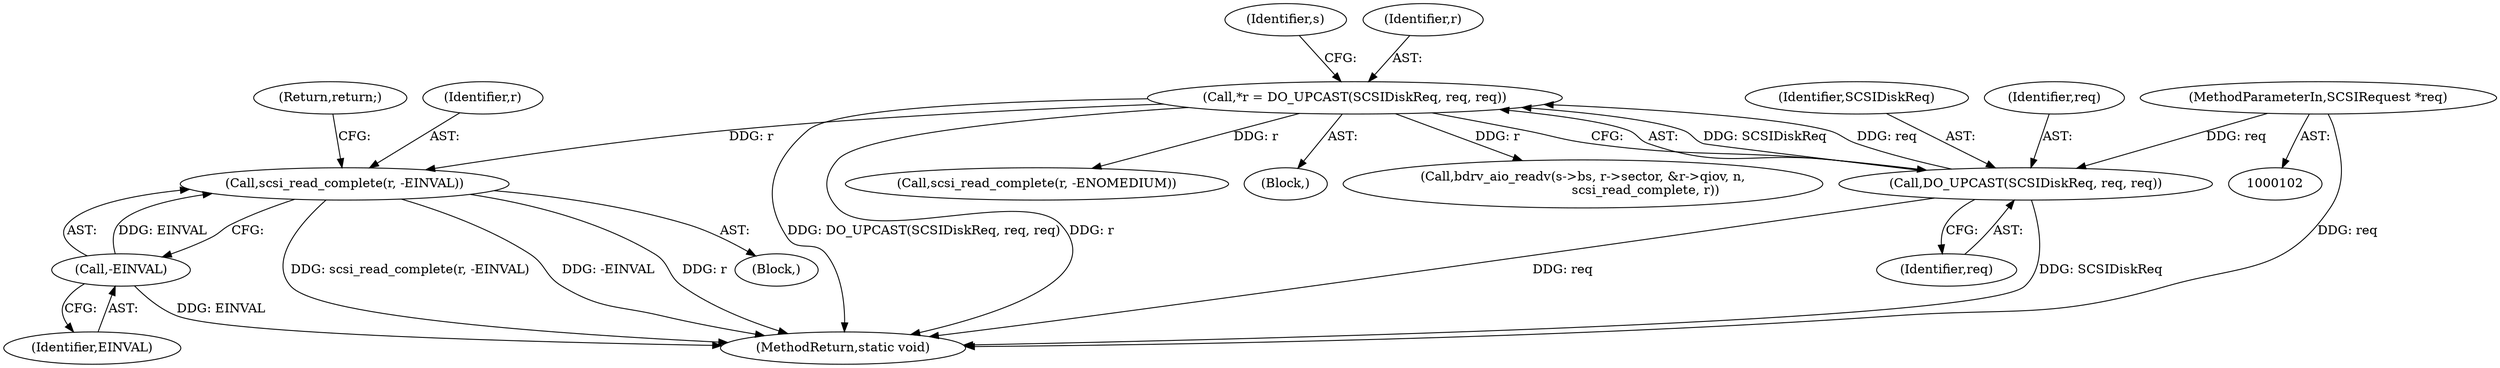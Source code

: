 digraph "0_qemu_103b40f51e4012b3b0ad20f615562a1806d7f49a_0@API" {
"1000197" [label="(Call,scsi_read_complete(r, -EINVAL))"];
"1000106" [label="(Call,*r = DO_UPCAST(SCSIDiskReq, req, req))"];
"1000108" [label="(Call,DO_UPCAST(SCSIDiskReq, req, req))"];
"1000103" [label="(MethodParameterIn,SCSIRequest *req)"];
"1000199" [label="(Call,-EINVAL)"];
"1000109" [label="(Identifier,SCSIDiskReq)"];
"1000199" [label="(Call,-EINVAL)"];
"1000108" [label="(Call,DO_UPCAST(SCSIDiskReq, req, req))"];
"1000114" [label="(Identifier,s)"];
"1000111" [label="(Identifier,req)"];
"1000223" [label="(Call,scsi_read_complete(r, -ENOMEDIUM))"];
"1000200" [label="(Identifier,EINVAL)"];
"1000201" [label="(Return,return;)"];
"1000106" [label="(Call,*r = DO_UPCAST(SCSIDiskReq, req, req))"];
"1000291" [label="(MethodReturn,static void)"];
"1000104" [label="(Block,)"];
"1000110" [label="(Identifier,req)"];
"1000103" [label="(MethodParameterIn,SCSIRequest *req)"];
"1000197" [label="(Call,scsi_read_complete(r, -EINVAL))"];
"1000194" [label="(Block,)"];
"1000264" [label="(Call,bdrv_aio_readv(s->bs, r->sector, &r->qiov, n,\n                               scsi_read_complete, r))"];
"1000198" [label="(Identifier,r)"];
"1000107" [label="(Identifier,r)"];
"1000197" -> "1000194"  [label="AST: "];
"1000197" -> "1000199"  [label="CFG: "];
"1000198" -> "1000197"  [label="AST: "];
"1000199" -> "1000197"  [label="AST: "];
"1000201" -> "1000197"  [label="CFG: "];
"1000197" -> "1000291"  [label="DDG: scsi_read_complete(r, -EINVAL)"];
"1000197" -> "1000291"  [label="DDG: -EINVAL"];
"1000197" -> "1000291"  [label="DDG: r"];
"1000106" -> "1000197"  [label="DDG: r"];
"1000199" -> "1000197"  [label="DDG: EINVAL"];
"1000106" -> "1000104"  [label="AST: "];
"1000106" -> "1000108"  [label="CFG: "];
"1000107" -> "1000106"  [label="AST: "];
"1000108" -> "1000106"  [label="AST: "];
"1000114" -> "1000106"  [label="CFG: "];
"1000106" -> "1000291"  [label="DDG: DO_UPCAST(SCSIDiskReq, req, req)"];
"1000106" -> "1000291"  [label="DDG: r"];
"1000108" -> "1000106"  [label="DDG: SCSIDiskReq"];
"1000108" -> "1000106"  [label="DDG: req"];
"1000106" -> "1000223"  [label="DDG: r"];
"1000106" -> "1000264"  [label="DDG: r"];
"1000108" -> "1000111"  [label="CFG: "];
"1000109" -> "1000108"  [label="AST: "];
"1000110" -> "1000108"  [label="AST: "];
"1000111" -> "1000108"  [label="AST: "];
"1000108" -> "1000291"  [label="DDG: req"];
"1000108" -> "1000291"  [label="DDG: SCSIDiskReq"];
"1000103" -> "1000108"  [label="DDG: req"];
"1000103" -> "1000102"  [label="AST: "];
"1000103" -> "1000291"  [label="DDG: req"];
"1000199" -> "1000200"  [label="CFG: "];
"1000200" -> "1000199"  [label="AST: "];
"1000199" -> "1000291"  [label="DDG: EINVAL"];
}
